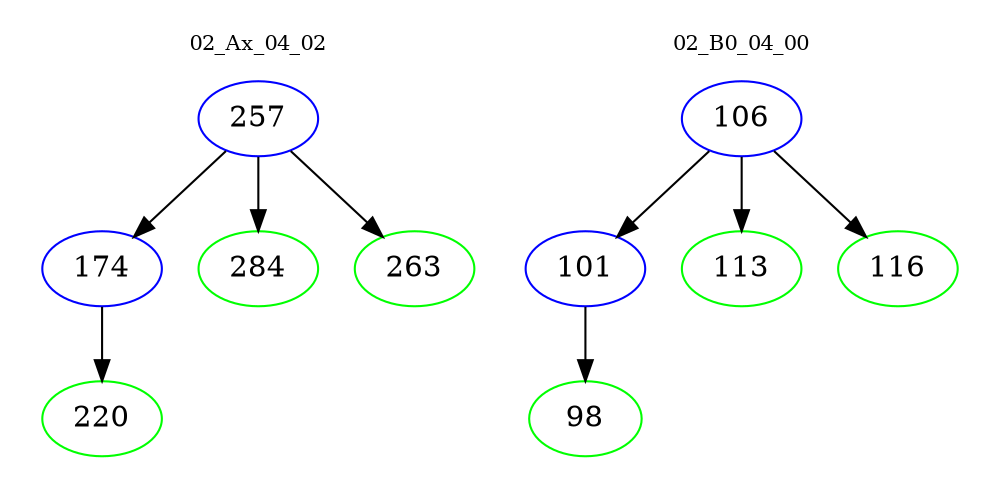 digraph{
subgraph cluster_0 {
color = white
label = "02_Ax_04_02";
fontsize=10;
T0_257 [label="257", color="blue"]
T0_257 -> T0_174 [color="black"]
T0_174 [label="174", color="blue"]
T0_174 -> T0_220 [color="black"]
T0_220 [label="220", color="green"]
T0_257 -> T0_284 [color="black"]
T0_284 [label="284", color="green"]
T0_257 -> T0_263 [color="black"]
T0_263 [label="263", color="green"]
}
subgraph cluster_1 {
color = white
label = "02_B0_04_00";
fontsize=10;
T1_106 [label="106", color="blue"]
T1_106 -> T1_101 [color="black"]
T1_101 [label="101", color="blue"]
T1_101 -> T1_98 [color="black"]
T1_98 [label="98", color="green"]
T1_106 -> T1_113 [color="black"]
T1_113 [label="113", color="green"]
T1_106 -> T1_116 [color="black"]
T1_116 [label="116", color="green"]
}
}
